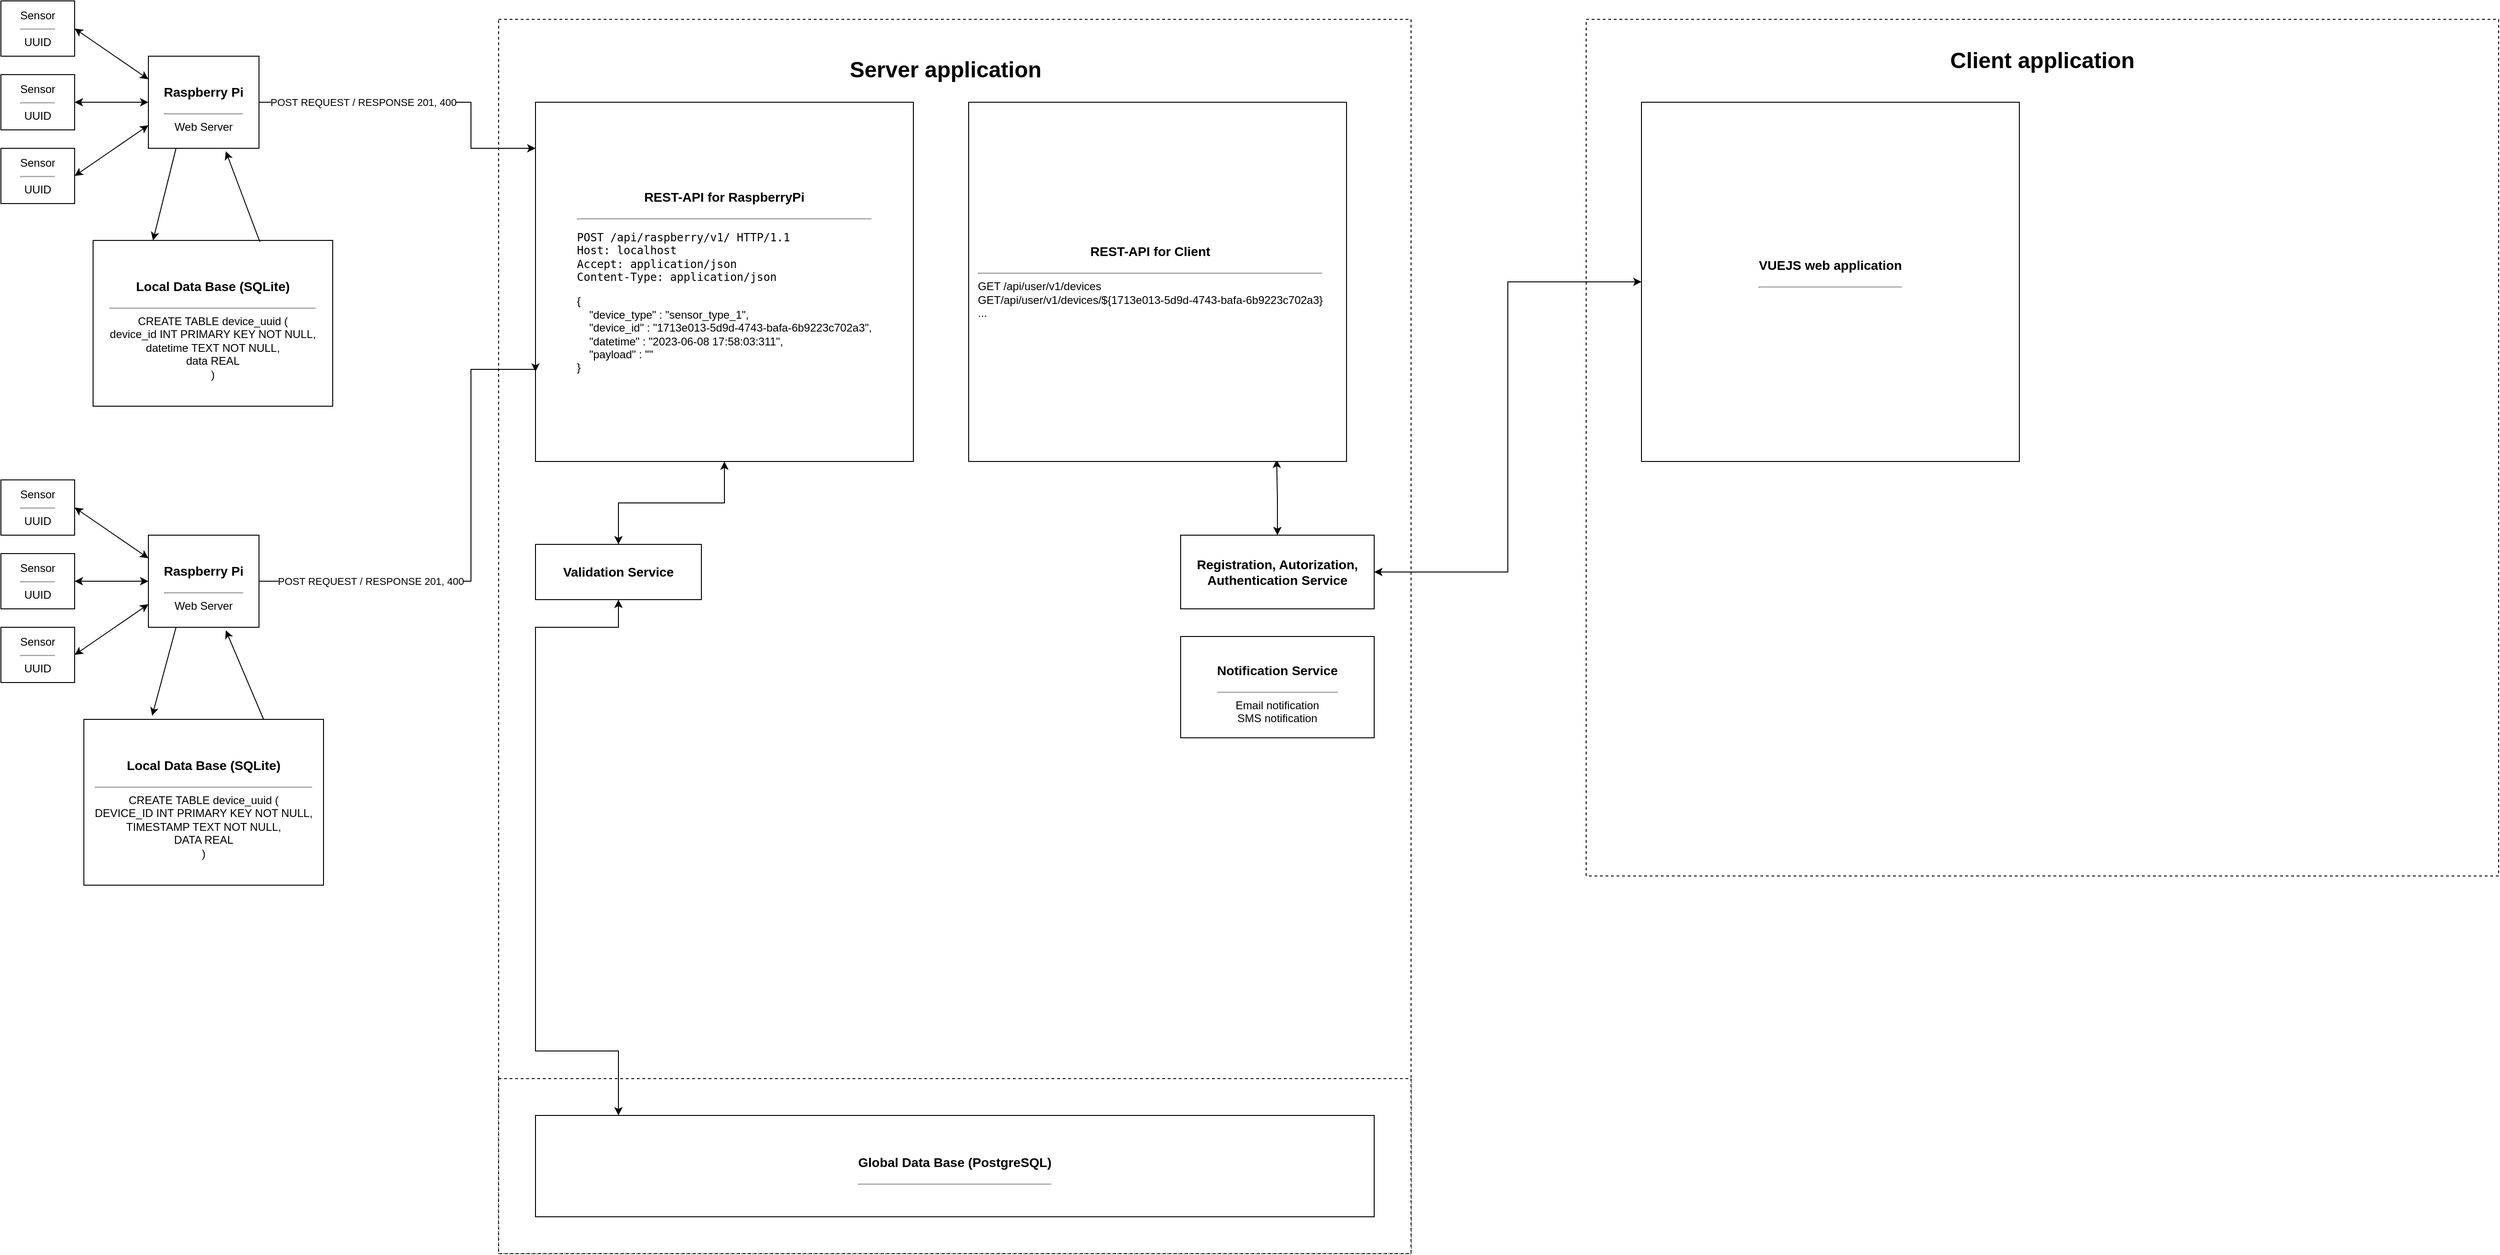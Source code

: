 <mxfile version="21.6.2" type="github">
  <diagram name="Страница 1" id="TPHani7dw2b4yR-JexRa">
    <mxGraphModel dx="2901" dy="1182" grid="1" gridSize="10" guides="1" tooltips="1" connect="1" arrows="1" fold="1" page="1" pageScale="1" pageWidth="827" pageHeight="1169" math="0" shadow="0">
      <root>
        <mxCell id="0" />
        <mxCell id="1" parent="0" />
        <mxCell id="3EW41K_yeU83NPlKsWGH-1" value="" style="rounded=0;whiteSpace=wrap;html=1;dashed=1;" parent="1" vertex="1">
          <mxGeometry x="-260" y="80" width="990" height="1340" as="geometry" />
        </mxCell>
        <mxCell id="Y9DdPAkT9LMm40tej39v-23" value="" style="rounded=0;whiteSpace=wrap;html=1;dashed=1;" vertex="1" parent="1">
          <mxGeometry x="-260" y="1230" width="990" height="190" as="geometry" />
        </mxCell>
        <mxCell id="v7GAiMQoevo7TKE_GLRk-1" value="&lt;div&gt;&lt;h3&gt;REST-API for RaspberryPi&lt;/h3&gt;&lt;hr&gt;&lt;div align=&quot;left&quot;&gt;&lt;pre&gt;POST /api/raspberry/v1/ &lt;code class=&quot;hljs language-http&quot;&gt;HTTP/1.1&lt;br&gt;&lt;/code&gt;&lt;code class=&quot;hljs language-http&quot;&gt;Host: localhost&lt;br&gt;&lt;span class=&quot;hljs-attribute&quot;&gt;Accept&lt;/span&gt;: application/json&lt;br&gt;&lt;span class=&quot;hljs-attribute&quot;&gt;Content-Type&lt;/span&gt;: application/json&lt;/code&gt;&lt;/pre&gt;&lt;/div&gt;&lt;/div&gt;&lt;div align=&quot;left&quot;&gt;{&lt;/div&gt;&lt;div align=&quot;left&quot;&gt;&lt;span style=&quot;&quot;&gt;&lt;span style=&quot;&quot;&gt;&amp;nbsp;&amp;nbsp;&amp;nbsp;&amp;nbsp;&lt;/span&gt;&lt;/span&gt;&quot;device_type&quot; : &quot;sensor_type_1&quot;,&lt;/div&gt;&lt;div align=&quot;left&quot;&gt;&lt;span style=&quot;&quot;&gt;&lt;span style=&quot;&quot;&gt;&amp;nbsp;&amp;nbsp;&amp;nbsp;&amp;nbsp;&lt;/span&gt;&lt;/span&gt;&quot;device_id&quot; : &quot;1713e013-5d9d-4743-bafa-6b9223c702a3&quot;,&lt;/div&gt;&lt;div align=&quot;left&quot;&gt;&lt;span style=&quot;&quot;&gt;&lt;span style=&quot;&quot;&gt;&amp;nbsp;&amp;nbsp;&amp;nbsp;&amp;nbsp;&lt;/span&gt;&lt;/span&gt;&quot;datetime&quot; : &quot;2023-06-08 17:58:03:311&quot;,&lt;/div&gt;&lt;div align=&quot;left&quot;&gt;&lt;span style=&quot;&quot;&gt;&lt;span style=&quot;&quot;&gt;&amp;nbsp;&amp;nbsp;&amp;nbsp;&amp;nbsp;&lt;/span&gt;&lt;/span&gt;&quot;payload&quot; :&lt;span style=&quot;&quot;&gt; &quot;&quot;&lt;/span&gt;&lt;/div&gt;&lt;div align=&quot;left&quot;&gt;}&lt;/div&gt;&lt;div&gt;&lt;br&gt;&lt;/div&gt;" style="rounded=0;whiteSpace=wrap;html=1;align=center;spacing=10;" parent="1" vertex="1">
          <mxGeometry x="-220" y="170" width="410" height="390" as="geometry" />
        </mxCell>
        <mxCell id="v7GAiMQoevo7TKE_GLRk-51" style="edgeStyle=orthogonalEdgeStyle;rounded=0;orthogonalLoop=1;jettySize=auto;html=1;exitX=1;exitY=0.5;exitDx=0;exitDy=0;" parent="1" source="v7GAiMQoevo7TKE_GLRk-2" edge="1">
          <mxGeometry relative="1" as="geometry">
            <mxPoint x="-220" y="220" as="targetPoint" />
            <Array as="points">
              <mxPoint x="-290" y="170" />
              <mxPoint x="-290" y="220" />
            </Array>
          </mxGeometry>
        </mxCell>
        <mxCell id="Y9DdPAkT9LMm40tej39v-10" value="POST REQUEST / RESPONSE 201, 400" style="edgeLabel;html=1;align=center;verticalAlign=middle;resizable=0;points=[];" vertex="1" connectable="0" parent="v7GAiMQoevo7TKE_GLRk-51">
          <mxGeometry x="-0.379" y="-3" relative="1" as="geometry">
            <mxPoint x="4" y="-3" as="offset" />
          </mxGeometry>
        </mxCell>
        <mxCell id="v7GAiMQoevo7TKE_GLRk-2" value="&lt;div&gt;&lt;h3&gt;Raspberry Pi&lt;/h3&gt;&lt;/div&gt;&lt;div&gt;&lt;hr&gt;Web Server&lt;br&gt;&lt;/div&gt;" style="rounded=0;whiteSpace=wrap;html=1;spacing=7;" parent="1" vertex="1">
          <mxGeometry x="-640" y="120" width="120" height="100" as="geometry" />
        </mxCell>
        <mxCell id="v7GAiMQoevo7TKE_GLRk-3" value="&lt;div&gt;Sensor&lt;/div&gt;&lt;div&gt;&lt;hr&gt;UUID&lt;br&gt;&lt;/div&gt;" style="rounded=0;whiteSpace=wrap;html=1;" parent="1" vertex="1">
          <mxGeometry x="-800" y="60" width="80" height="60" as="geometry" />
        </mxCell>
        <mxCell id="v7GAiMQoevo7TKE_GLRk-4" value="&lt;div&gt;Sensor&lt;/div&gt;&lt;div&gt;&lt;hr&gt;UUID&lt;br&gt;&lt;/div&gt;" style="rounded=0;whiteSpace=wrap;html=1;" parent="1" vertex="1">
          <mxGeometry x="-800" y="140" width="80" height="60" as="geometry" />
        </mxCell>
        <mxCell id="v7GAiMQoevo7TKE_GLRk-5" value="&lt;div&gt;Sensor&lt;/div&gt;&lt;div&gt;&lt;hr&gt;UUID&lt;br&gt;&lt;/div&gt;" style="rounded=0;whiteSpace=wrap;html=1;" parent="1" vertex="1">
          <mxGeometry x="-800" y="220" width="80" height="60" as="geometry" />
        </mxCell>
        <mxCell id="v7GAiMQoevo7TKE_GLRk-24" value="&lt;div&gt;&lt;h3&gt;Local Data Base (SQLite)&lt;/h3&gt;&lt;/div&gt;&lt;div&gt;&lt;hr&gt;CREATE TABLE device_uuid (&lt;/div&gt;&lt;div&gt;device_id INT PRIMARY KEY     NOT NULL&lt;span class=&quot;pun&quot;&gt;,&lt;/span&gt;&lt;/div&gt;&lt;div&gt;&lt;span class=&quot;pln&quot;&gt;datetime TEXT    NOT NULL&lt;/span&gt;,&lt;/div&gt;&lt;div&gt;&lt;span class=&quot;pln&quot;&gt;data REAL&lt;/span&gt;&lt;/div&gt;&lt;div&gt;&lt;span class=&quot;pln&quot;&gt;)&lt;br&gt;&lt;/span&gt;&lt;/div&gt;" style="rounded=0;whiteSpace=wrap;html=1;align=center;spacing=10;" parent="1" vertex="1">
          <mxGeometry x="-700" y="320" width="260" height="180" as="geometry" />
        </mxCell>
        <mxCell id="v7GAiMQoevo7TKE_GLRk-25" value="" style="endArrow=classic;html=1;rounded=0;exitX=0.25;exitY=1;exitDx=0;exitDy=0;entryX=0.25;entryY=0;entryDx=0;entryDy=0;" parent="1" source="v7GAiMQoevo7TKE_GLRk-2" target="v7GAiMQoevo7TKE_GLRk-24" edge="1">
          <mxGeometry width="50" height="50" relative="1" as="geometry">
            <mxPoint x="-100" y="520" as="sourcePoint" />
            <mxPoint x="-50" y="470" as="targetPoint" />
          </mxGeometry>
        </mxCell>
        <mxCell id="v7GAiMQoevo7TKE_GLRk-26" value="" style="endArrow=classic;html=1;rounded=0;exitX=0.696;exitY=0.009;exitDx=0;exitDy=0;exitPerimeter=0;entryX=0.7;entryY=1.033;entryDx=0;entryDy=0;entryPerimeter=0;" parent="1" source="v7GAiMQoevo7TKE_GLRk-24" target="v7GAiMQoevo7TKE_GLRk-2" edge="1">
          <mxGeometry width="50" height="50" relative="1" as="geometry">
            <mxPoint x="-100" y="520" as="sourcePoint" />
            <mxPoint x="-50" y="470" as="targetPoint" />
          </mxGeometry>
        </mxCell>
        <mxCell id="v7GAiMQoevo7TKE_GLRk-27" value="" style="endArrow=classic;startArrow=classic;html=1;rounded=0;exitX=1;exitY=0.5;exitDx=0;exitDy=0;entryX=0;entryY=0.25;entryDx=0;entryDy=0;" parent="1" source="v7GAiMQoevo7TKE_GLRk-3" target="v7GAiMQoevo7TKE_GLRk-2" edge="1">
          <mxGeometry width="50" height="50" relative="1" as="geometry">
            <mxPoint x="-100" y="520" as="sourcePoint" />
            <mxPoint x="-50" y="470" as="targetPoint" />
          </mxGeometry>
        </mxCell>
        <mxCell id="v7GAiMQoevo7TKE_GLRk-28" value="" style="endArrow=classic;startArrow=classic;html=1;rounded=0;exitX=1;exitY=0.5;exitDx=0;exitDy=0;entryX=0;entryY=0.5;entryDx=0;entryDy=0;" parent="1" source="v7GAiMQoevo7TKE_GLRk-4" target="v7GAiMQoevo7TKE_GLRk-2" edge="1">
          <mxGeometry width="50" height="50" relative="1" as="geometry">
            <mxPoint x="-100" y="520" as="sourcePoint" />
            <mxPoint x="-50" y="470" as="targetPoint" />
          </mxGeometry>
        </mxCell>
        <mxCell id="v7GAiMQoevo7TKE_GLRk-29" value="" style="endArrow=classic;startArrow=classic;html=1;rounded=0;exitX=1;exitY=0.5;exitDx=0;exitDy=0;entryX=0;entryY=0.75;entryDx=0;entryDy=0;" parent="1" source="v7GAiMQoevo7TKE_GLRk-5" target="v7GAiMQoevo7TKE_GLRk-2" edge="1">
          <mxGeometry width="50" height="50" relative="1" as="geometry">
            <mxPoint x="-100" y="520" as="sourcePoint" />
            <mxPoint x="-50" y="470" as="targetPoint" />
          </mxGeometry>
        </mxCell>
        <mxCell id="3EW41K_yeU83NPlKsWGH-2" value="&lt;h1&gt;Server application&lt;/h1&gt;" style="text;html=1;strokeColor=none;fillColor=none;align=center;verticalAlign=middle;whiteSpace=wrap;rounded=0;" parent="1" vertex="1">
          <mxGeometry x="-60" y="120" width="570" height="30" as="geometry" />
        </mxCell>
        <mxCell id="3EW41K_yeU83NPlKsWGH-3" value="&lt;div&gt;&lt;h3&gt;Global Data Base (PostgreSQL)&lt;/h3&gt;&lt;/div&gt;&lt;div&gt;&lt;hr&gt;&lt;code class=&quot;hljs language-sql&quot;&gt;&lt;span class=&quot;hljs-literal&quot;&gt;&lt;/span&gt;&lt;/code&gt;&lt;code class=&quot;hljs language-sql&quot;&gt;&lt;span class=&quot;hljs-built_in&quot;&gt;&lt;/span&gt;&lt;/code&gt;&lt;span&gt;&lt;/span&gt;&lt;/div&gt;" style="rounded=0;whiteSpace=wrap;html=1;align=center;spacing=10;" parent="1" vertex="1">
          <mxGeometry x="-220" y="1270" width="910" height="110" as="geometry" />
        </mxCell>
        <mxCell id="3EW41K_yeU83NPlKsWGH-4" value="&lt;div&gt;&lt;h3&gt;Raspberry Pi&lt;/h3&gt;&lt;/div&gt;&lt;div&gt;&lt;hr&gt;Web Server&lt;br&gt;&lt;/div&gt;" style="rounded=0;whiteSpace=wrap;html=1;spacing=7;" parent="1" vertex="1">
          <mxGeometry x="-640" y="640" width="120" height="100" as="geometry" />
        </mxCell>
        <mxCell id="3EW41K_yeU83NPlKsWGH-5" value="&lt;div&gt;Sensor&lt;/div&gt;&lt;div&gt;&lt;hr&gt;UUID&lt;br&gt;&lt;/div&gt;" style="rounded=0;whiteSpace=wrap;html=1;" parent="1" vertex="1">
          <mxGeometry x="-800" y="580" width="80" height="60" as="geometry" />
        </mxCell>
        <mxCell id="3EW41K_yeU83NPlKsWGH-6" value="&lt;div&gt;Sensor&lt;/div&gt;&lt;div&gt;&lt;hr&gt;UUID&lt;br&gt;&lt;/div&gt;" style="rounded=0;whiteSpace=wrap;html=1;" parent="1" vertex="1">
          <mxGeometry x="-800" y="660" width="80" height="60" as="geometry" />
        </mxCell>
        <mxCell id="3EW41K_yeU83NPlKsWGH-7" value="&lt;div&gt;Sensor&lt;/div&gt;&lt;div&gt;&lt;hr&gt;UUID&lt;br&gt;&lt;/div&gt;" style="rounded=0;whiteSpace=wrap;html=1;" parent="1" vertex="1">
          <mxGeometry x="-800" y="740" width="80" height="60" as="geometry" />
        </mxCell>
        <mxCell id="3EW41K_yeU83NPlKsWGH-9" value="" style="endArrow=classic;html=1;rounded=0;exitX=0.25;exitY=1;exitDx=0;exitDy=0;entryX=0.285;entryY=-0.022;entryDx=0;entryDy=0;entryPerimeter=0;" parent="1" source="3EW41K_yeU83NPlKsWGH-4" target="3EW41K_yeU83NPlKsWGH-15" edge="1">
          <mxGeometry width="50" height="50" relative="1" as="geometry">
            <mxPoint x="-100" y="1040" as="sourcePoint" />
            <mxPoint x="-635" y="840" as="targetPoint" />
          </mxGeometry>
        </mxCell>
        <mxCell id="3EW41K_yeU83NPlKsWGH-10" value="" style="endArrow=classic;html=1;rounded=0;exitX=0.75;exitY=0;exitDx=0;exitDy=0;entryX=0.7;entryY=1.033;entryDx=0;entryDy=0;entryPerimeter=0;" parent="1" source="3EW41K_yeU83NPlKsWGH-15" target="3EW41K_yeU83NPlKsWGH-4" edge="1">
          <mxGeometry width="50" height="50" relative="1" as="geometry">
            <mxPoint x="-519.04" y="841.62" as="sourcePoint" />
            <mxPoint x="-50" y="990" as="targetPoint" />
          </mxGeometry>
        </mxCell>
        <mxCell id="3EW41K_yeU83NPlKsWGH-11" value="" style="endArrow=classic;startArrow=classic;html=1;rounded=0;exitX=1;exitY=0.5;exitDx=0;exitDy=0;entryX=0;entryY=0.25;entryDx=0;entryDy=0;" parent="1" source="3EW41K_yeU83NPlKsWGH-5" target="3EW41K_yeU83NPlKsWGH-4" edge="1">
          <mxGeometry width="50" height="50" relative="1" as="geometry">
            <mxPoint x="-100" y="1040" as="sourcePoint" />
            <mxPoint x="-50" y="990" as="targetPoint" />
          </mxGeometry>
        </mxCell>
        <mxCell id="3EW41K_yeU83NPlKsWGH-12" value="" style="endArrow=classic;startArrow=classic;html=1;rounded=0;exitX=1;exitY=0.5;exitDx=0;exitDy=0;entryX=0;entryY=0.5;entryDx=0;entryDy=0;" parent="1" source="3EW41K_yeU83NPlKsWGH-6" target="3EW41K_yeU83NPlKsWGH-4" edge="1">
          <mxGeometry width="50" height="50" relative="1" as="geometry">
            <mxPoint x="-100" y="1040" as="sourcePoint" />
            <mxPoint x="-50" y="990" as="targetPoint" />
          </mxGeometry>
        </mxCell>
        <mxCell id="3EW41K_yeU83NPlKsWGH-13" value="" style="endArrow=classic;startArrow=classic;html=1;rounded=0;exitX=1;exitY=0.5;exitDx=0;exitDy=0;entryX=0;entryY=0.75;entryDx=0;entryDy=0;" parent="1" source="3EW41K_yeU83NPlKsWGH-7" target="3EW41K_yeU83NPlKsWGH-4" edge="1">
          <mxGeometry width="50" height="50" relative="1" as="geometry">
            <mxPoint x="-100" y="1040" as="sourcePoint" />
            <mxPoint x="-50" y="990" as="targetPoint" />
          </mxGeometry>
        </mxCell>
        <mxCell id="3EW41K_yeU83NPlKsWGH-15" value="&lt;div&gt;&lt;h3&gt;Local Data Base (SQLite)&lt;/h3&gt;&lt;/div&gt;&lt;div&gt;&lt;hr&gt;CREATE TABLE device_uuid (&lt;/div&gt;&lt;div&gt;DEVICE_ID INT PRIMARY KEY     NOT NULL&lt;span class=&quot;pun&quot;&gt;,&lt;/span&gt;&lt;/div&gt;&lt;div&gt;&lt;span class=&quot;pln&quot;&gt;TIMESTAMP TEXT    NOT NULL&lt;/span&gt;,&lt;/div&gt;&lt;div&gt;&lt;span class=&quot;pln&quot;&gt;DATA REAL&lt;/span&gt;&lt;/div&gt;&lt;div&gt;&lt;span class=&quot;pln&quot;&gt;)&lt;br&gt;&lt;/span&gt;&lt;/div&gt;" style="rounded=0;whiteSpace=wrap;html=1;align=center;spacing=10;" parent="1" vertex="1">
          <mxGeometry x="-710" y="840" width="260" height="180" as="geometry" />
        </mxCell>
        <mxCell id="Y9DdPAkT9LMm40tej39v-29" style="edgeStyle=orthogonalEdgeStyle;rounded=0;orthogonalLoop=1;jettySize=auto;html=1;entryX=0.815;entryY=0.995;entryDx=0;entryDy=0;entryPerimeter=0;startArrow=classic;startFill=1;" edge="1" parent="1" source="Y9DdPAkT9LMm40tej39v-1" target="Y9DdPAkT9LMm40tej39v-8">
          <mxGeometry relative="1" as="geometry" />
        </mxCell>
        <mxCell id="Y9DdPAkT9LMm40tej39v-1" value="&lt;h3&gt;Registration, Autorization, Authentication Service&lt;/h3&gt;" style="rounded=0;whiteSpace=wrap;html=1;" vertex="1" parent="1">
          <mxGeometry x="480" y="640" width="210" height="80" as="geometry" />
        </mxCell>
        <mxCell id="Y9DdPAkT9LMm40tej39v-4" value="" style="rounded=0;whiteSpace=wrap;html=1;dashed=1;" vertex="1" parent="1">
          <mxGeometry x="920" y="80" width="990" height="930" as="geometry" />
        </mxCell>
        <mxCell id="Y9DdPAkT9LMm40tej39v-5" value="&lt;h1&gt;Client application&lt;/h1&gt;" style="text;html=1;strokeColor=none;fillColor=none;align=center;verticalAlign=middle;whiteSpace=wrap;rounded=0;" vertex="1" parent="1">
          <mxGeometry x="1175" y="110" width="480" height="30" as="geometry" />
        </mxCell>
        <mxCell id="Y9DdPAkT9LMm40tej39v-8" value="&lt;div&gt;&lt;h3 align=&quot;center&quot;&gt;REST-API for Client&lt;/h3&gt;&lt;hr&gt;GET /api/user/v1/devices&lt;/div&gt;&lt;div&gt;GET/api/user/v1/devices/${1713e013-5d9d-4743-bafa-6b9223c702a3}&lt;/div&gt;&lt;div&gt;...&lt;br&gt;&lt;/div&gt;&lt;div&gt;&lt;br&gt;&lt;/div&gt;" style="rounded=0;whiteSpace=wrap;html=1;align=left;spacing=10;" vertex="1" parent="1">
          <mxGeometry x="250" y="170" width="410" height="390" as="geometry" />
        </mxCell>
        <mxCell id="Y9DdPAkT9LMm40tej39v-17" style="edgeStyle=orthogonalEdgeStyle;rounded=0;orthogonalLoop=1;jettySize=auto;html=1;exitX=0.5;exitY=0;exitDx=0;exitDy=0;startArrow=classic;startFill=1;" edge="1" parent="1" source="Y9DdPAkT9LMm40tej39v-9" target="v7GAiMQoevo7TKE_GLRk-1">
          <mxGeometry relative="1" as="geometry" />
        </mxCell>
        <mxCell id="Y9DdPAkT9LMm40tej39v-9" value="&lt;h3&gt;Validation Service&lt;/h3&gt;" style="rounded=0;whiteSpace=wrap;html=1;" vertex="1" parent="1">
          <mxGeometry x="-220" y="650" width="180" height="60" as="geometry" />
        </mxCell>
        <mxCell id="Y9DdPAkT9LMm40tej39v-15" style="edgeStyle=orthogonalEdgeStyle;rounded=0;orthogonalLoop=1;jettySize=auto;html=1;entryX=1;entryY=0.5;entryDx=0;entryDy=0;startArrow=classic;startFill=1;" edge="1" parent="1" source="Y9DdPAkT9LMm40tej39v-14" target="Y9DdPAkT9LMm40tej39v-1">
          <mxGeometry relative="1" as="geometry" />
        </mxCell>
        <mxCell id="Y9DdPAkT9LMm40tej39v-14" value="&lt;div&gt;&lt;h3&gt;VUEJS web application&lt;br&gt;&lt;/h3&gt;&lt;hr&gt;&lt;/div&gt;&lt;br&gt;&lt;div&gt;&lt;br&gt;&lt;/div&gt;" style="rounded=0;whiteSpace=wrap;html=1;align=center;spacing=10;" vertex="1" parent="1">
          <mxGeometry x="980" y="170" width="410" height="390" as="geometry" />
        </mxCell>
        <mxCell id="Y9DdPAkT9LMm40tej39v-21" style="edgeStyle=orthogonalEdgeStyle;rounded=0;orthogonalLoop=1;jettySize=auto;html=1;entryX=0;entryY=0.75;entryDx=0;entryDy=0;exitX=1;exitY=0.5;exitDx=0;exitDy=0;" edge="1" parent="1" source="3EW41K_yeU83NPlKsWGH-4" target="v7GAiMQoevo7TKE_GLRk-1">
          <mxGeometry relative="1" as="geometry">
            <mxPoint x="-440" y="930" as="sourcePoint" />
            <mxPoint x="-160" y="750" as="targetPoint" />
            <Array as="points">
              <mxPoint x="-290" y="690" />
              <mxPoint x="-290" y="460" />
              <mxPoint x="-220" y="460" />
            </Array>
          </mxGeometry>
        </mxCell>
        <mxCell id="Y9DdPAkT9LMm40tej39v-22" value="POST REQUEST / RESPONSE 201, 400" style="edgeLabel;html=1;align=center;verticalAlign=middle;resizable=0;points=[];" vertex="1" connectable="0" parent="Y9DdPAkT9LMm40tej39v-21">
          <mxGeometry x="-0.379" y="-3" relative="1" as="geometry">
            <mxPoint x="-45" y="-3" as="offset" />
          </mxGeometry>
        </mxCell>
        <mxCell id="Y9DdPAkT9LMm40tej39v-19" style="edgeStyle=orthogonalEdgeStyle;rounded=0;orthogonalLoop=1;jettySize=auto;html=1;entryX=0.5;entryY=1;entryDx=0;entryDy=0;startArrow=classic;startFill=1;" edge="1" parent="1" source="3EW41K_yeU83NPlKsWGH-3" target="Y9DdPAkT9LMm40tej39v-9">
          <mxGeometry relative="1" as="geometry">
            <mxPoint x="-130" y="1120" as="sourcePoint" />
            <Array as="points">
              <mxPoint x="-130" y="1200" />
              <mxPoint x="-220" y="1200" />
              <mxPoint x="-220" y="740" />
              <mxPoint x="-130" y="740" />
            </Array>
          </mxGeometry>
        </mxCell>
        <mxCell id="Y9DdPAkT9LMm40tej39v-27" value="&lt;div&gt;&lt;h3&gt;Notification Service&lt;/h3&gt;&lt;/div&gt;&lt;div&gt;&lt;hr&gt;Email notification&lt;/div&gt;&lt;div&gt;SMS notification&lt;br&gt;&lt;/div&gt;" style="rounded=0;whiteSpace=wrap;html=1;" vertex="1" parent="1">
          <mxGeometry x="480" y="750" width="210" height="110" as="geometry" />
        </mxCell>
      </root>
    </mxGraphModel>
  </diagram>
</mxfile>
